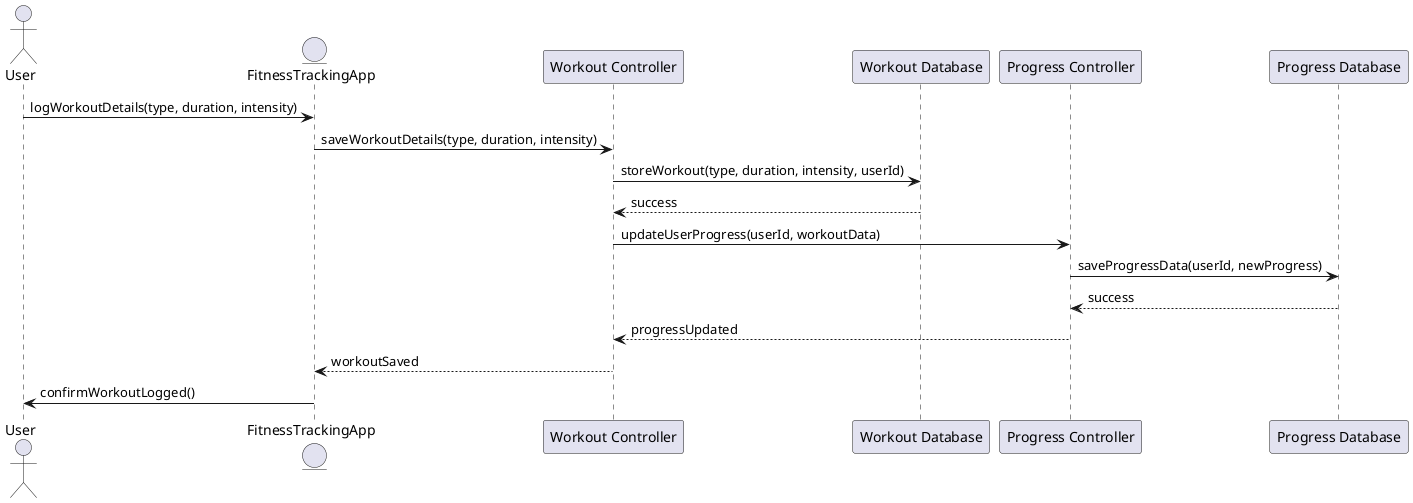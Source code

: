 @startuml
actor User
entity "FitnessTrackingApp" as System
participant "Workout Controller" as WorkoutController
participant "Workout Database" as WorkoutDB
participant "Progress Controller" as ProgressController
participant "Progress Database" as ProgressDB

User -> System : logWorkoutDetails(type, duration, intensity)
System -> WorkoutController : saveWorkoutDetails(type, duration, intensity)
WorkoutController -> WorkoutDB : storeWorkout(type, duration, intensity, userId)
WorkoutDB --> WorkoutController : success
WorkoutController -> ProgressController : updateUserProgress(userId, workoutData)
ProgressController -> ProgressDB : saveProgressData(userId, newProgress)
ProgressDB --> ProgressController : success
ProgressController --> WorkoutController : progressUpdated
WorkoutController --> System : workoutSaved
System -> User : confirmWorkoutLogged()
@enduml
